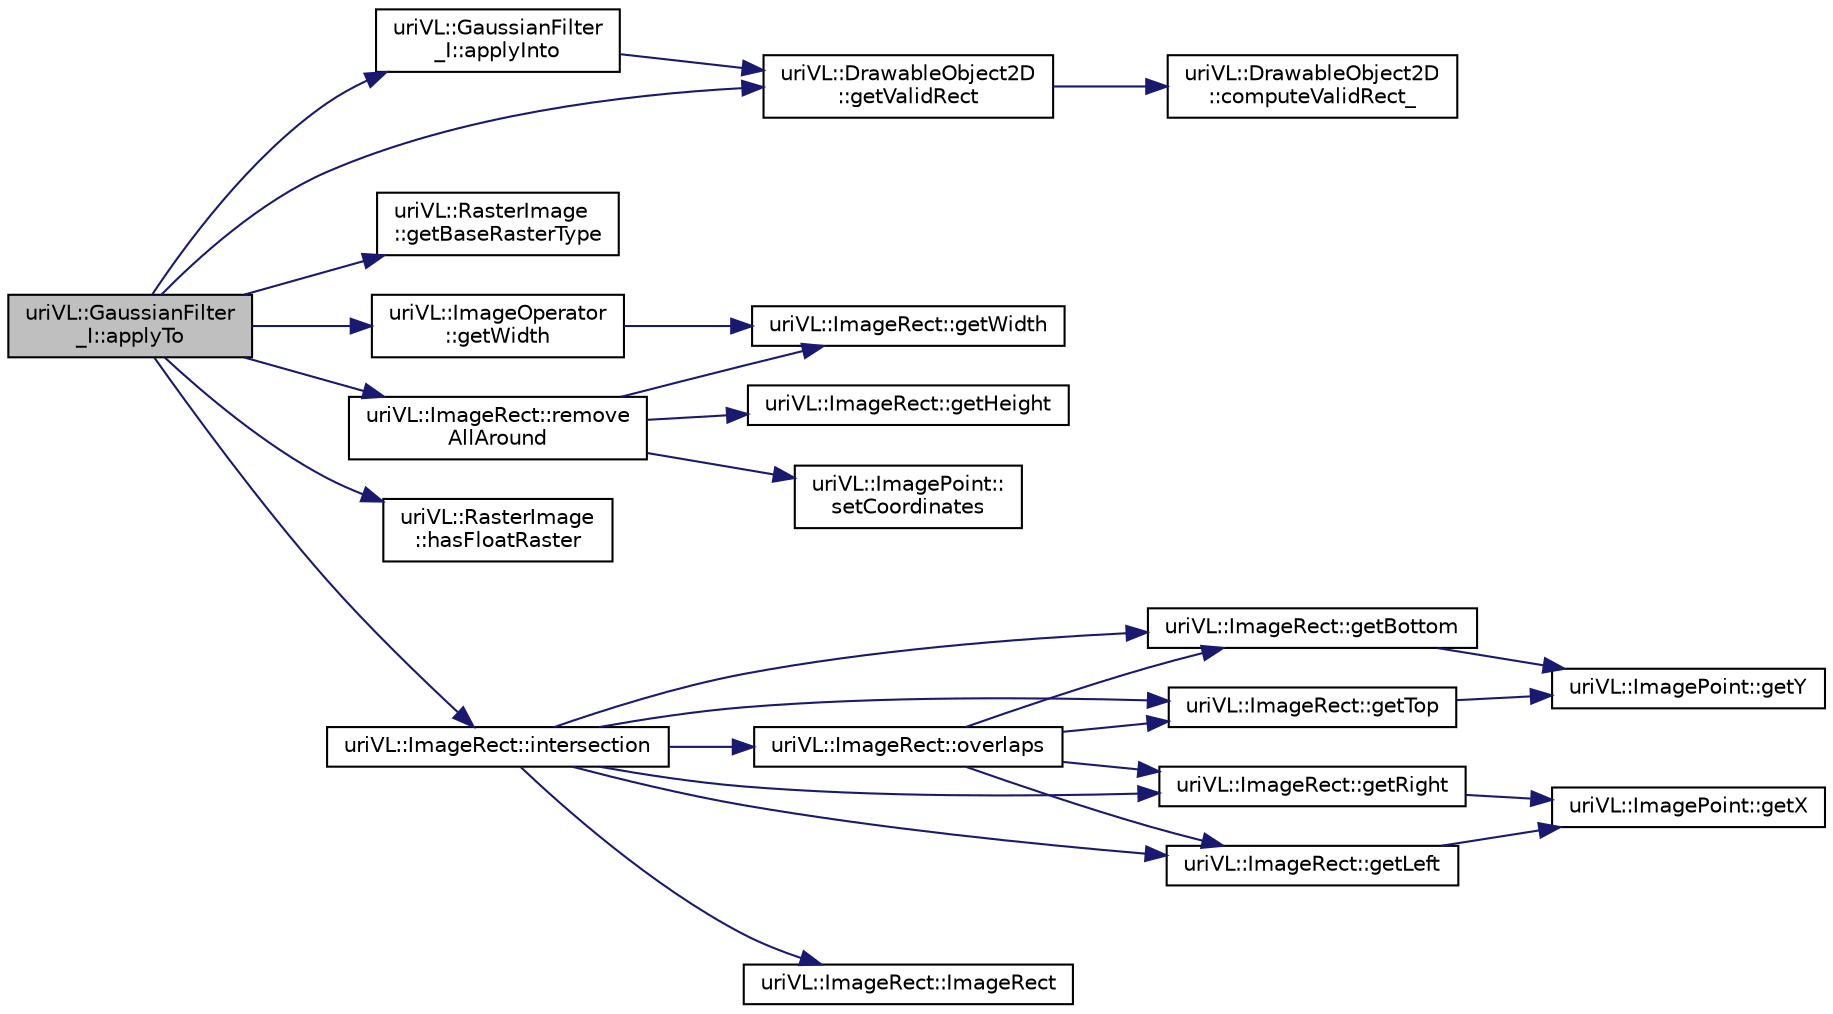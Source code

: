 digraph "uriVL::GaussianFilter_I::applyTo"
{
  edge [fontname="Helvetica",fontsize="10",labelfontname="Helvetica",labelfontsize="10"];
  node [fontname="Helvetica",fontsize="10",shape=record];
  rankdir="LR";
  Node1 [label="uriVL::GaussianFilter\l_I::applyTo",height=0.2,width=0.4,color="black", fillcolor="grey75", style="filled", fontcolor="black"];
  Node1 -> Node2 [color="midnightblue",fontsize="10",style="solid",fontname="Helvetica"];
  Node2 [label="uriVL::GaussianFilter\l_I::applyInto",height=0.2,width=0.4,color="black", fillcolor="white", style="filled",URL="$classuriVL_1_1GaussianFilter__I.html#ace7e9eb5aff5ab7c4114f427d4fea36f",tooltip="Applies this operator to a RasterImage and writes the result into a second RasterImage received as pa..."];
  Node2 -> Node3 [color="midnightblue",fontsize="10",style="solid",fontname="Helvetica"];
  Node3 [label="uriVL::DrawableObject2D\l::getValidRect",height=0.2,width=0.4,color="black", fillcolor="white", style="filled",URL="$classuriVL_1_1DrawableObject2D.html#ad654c2c5da02b3b20298c3eef4153874",tooltip="Returns the object&#39;s valid data rectangle. "];
  Node3 -> Node4 [color="midnightblue",fontsize="10",style="solid",fontname="Helvetica"];
  Node4 [label="uriVL::DrawableObject2D\l::computeValidRect_",height=0.2,width=0.4,color="black", fillcolor="white", style="filled",URL="$classuriVL_1_1DrawableObject2D.html#a9eb135fd212d80a8fbc3caa7e242d9dd",tooltip="Calculates the object&#39;s valid box. "];
  Node1 -> Node5 [color="midnightblue",fontsize="10",style="solid",fontname="Helvetica"];
  Node5 [label="uriVL::RasterImage\l::getBaseRasterType",height=0.2,width=0.4,color="black", fillcolor="white", style="filled",URL="$classuriVL_1_1RasterImage.html#a68815937f6a787e4541a33b108198baf",tooltip="Returns the image&#39;s base raster type. "];
  Node1 -> Node3 [color="midnightblue",fontsize="10",style="solid",fontname="Helvetica"];
  Node1 -> Node6 [color="midnightblue",fontsize="10",style="solid",fontname="Helvetica"];
  Node6 [label="uriVL::ImageOperator\l::getWidth",height=0.2,width=0.4,color="black", fillcolor="white", style="filled",URL="$classuriVL_1_1ImageOperator.html#a11716e4c402fcd702e1f1a75caf1750d",tooltip="Returns the width of this operator&#39;s operation rectangle. "];
  Node6 -> Node7 [color="midnightblue",fontsize="10",style="solid",fontname="Helvetica"];
  Node7 [label="uriVL::ImageRect::getWidth",height=0.2,width=0.4,color="black", fillcolor="white", style="filled",URL="$classuriVL_1_1ImageRect.html#a1081dc6f638b33ebf30d0a43d51289ef",tooltip="Returns the width of the rectangle. "];
  Node1 -> Node8 [color="midnightblue",fontsize="10",style="solid",fontname="Helvetica"];
  Node8 [label="uriVL::RasterImage\l::hasFloatRaster",height=0.2,width=0.4,color="black", fillcolor="white", style="filled",URL="$classuriVL_1_1RasterImage.html#a406019c6e34b2e8c3d81a72769723d98",tooltip="Indicates whether or not the raster image stores a float raster (eg this would be true for a Raster_I..."];
  Node1 -> Node9 [color="midnightblue",fontsize="10",style="solid",fontname="Helvetica"];
  Node9 [label="uriVL::ImageRect::intersection",height=0.2,width=0.4,color="black", fillcolor="white", style="filled",URL="$classuriVL_1_1ImageRect.html#a4efe309aec03dcdb3e12ff86a906e6fb",tooltip="Returns the intersection of the two rectangles received as parameters. "];
  Node9 -> Node10 [color="midnightblue",fontsize="10",style="solid",fontname="Helvetica"];
  Node10 [label="uriVL::ImageRect::overlaps",height=0.2,width=0.4,color="black", fillcolor="white", style="filled",URL="$classuriVL_1_1ImageRect.html#a707979de0d8a0079379467712866e200",tooltip="Indicates whether this rectangle and the one received as parameter overlap. "];
  Node10 -> Node11 [color="midnightblue",fontsize="10",style="solid",fontname="Helvetica"];
  Node11 [label="uriVL::ImageRect::getBottom",height=0.2,width=0.4,color="black", fillcolor="white", style="filled",URL="$classuriVL_1_1ImageRect.html#acb34c902550ecb25f7fa6ffb620aea71",tooltip="Returns the maximum y coordinate of the rectangle. "];
  Node11 -> Node12 [color="midnightblue",fontsize="10",style="solid",fontname="Helvetica"];
  Node12 [label="uriVL::ImagePoint::getY",height=0.2,width=0.4,color="black", fillcolor="white", style="filled",URL="$classuriVL_1_1ImagePoint.html#a4edda1ad5b1f3b39db3ac200dfddf016",tooltip="Returns the point&#39;s y coordinate. "];
  Node10 -> Node13 [color="midnightblue",fontsize="10",style="solid",fontname="Helvetica"];
  Node13 [label="uriVL::ImageRect::getTop",height=0.2,width=0.4,color="black", fillcolor="white", style="filled",URL="$classuriVL_1_1ImageRect.html#a2715b0a7b291354fd839a95ece0e0aba",tooltip="Returns the minimum y coordinate of the rectangle. "];
  Node13 -> Node12 [color="midnightblue",fontsize="10",style="solid",fontname="Helvetica"];
  Node10 -> Node14 [color="midnightblue",fontsize="10",style="solid",fontname="Helvetica"];
  Node14 [label="uriVL::ImageRect::getRight",height=0.2,width=0.4,color="black", fillcolor="white", style="filled",URL="$classuriVL_1_1ImageRect.html#a89884bd1866a1b7ffb67d4cc1ec1a052",tooltip="Returns the maximum x coordinate of the rectangle. "];
  Node14 -> Node15 [color="midnightblue",fontsize="10",style="solid",fontname="Helvetica"];
  Node15 [label="uriVL::ImagePoint::getX",height=0.2,width=0.4,color="black", fillcolor="white", style="filled",URL="$classuriVL_1_1ImagePoint.html#a4845eb34e164c8dffd9b366cf61f3f5b",tooltip="Returns the point&#39;s x coordinate. "];
  Node10 -> Node16 [color="midnightblue",fontsize="10",style="solid",fontname="Helvetica"];
  Node16 [label="uriVL::ImageRect::getLeft",height=0.2,width=0.4,color="black", fillcolor="white", style="filled",URL="$classuriVL_1_1ImageRect.html#a38bd531df6bd6c4892bca1a690feda13",tooltip="Returns the minimum x coordinate of the rectangle. "];
  Node16 -> Node15 [color="midnightblue",fontsize="10",style="solid",fontname="Helvetica"];
  Node9 -> Node16 [color="midnightblue",fontsize="10",style="solid",fontname="Helvetica"];
  Node9 -> Node14 [color="midnightblue",fontsize="10",style="solid",fontname="Helvetica"];
  Node9 -> Node13 [color="midnightblue",fontsize="10",style="solid",fontname="Helvetica"];
  Node9 -> Node11 [color="midnightblue",fontsize="10",style="solid",fontname="Helvetica"];
  Node9 -> Node17 [color="midnightblue",fontsize="10",style="solid",fontname="Helvetica"];
  Node17 [label="uriVL::ImageRect::ImageRect",height=0.2,width=0.4,color="black", fillcolor="white", style="filled",URL="$classuriVL_1_1ImageRect.html#ab5d9afae21bbf5cd673a0161390e63e2",tooltip="Default Constructor. "];
  Node1 -> Node18 [color="midnightblue",fontsize="10",style="solid",fontname="Helvetica"];
  Node18 [label="uriVL::ImageRect::remove\lAllAround",height=0.2,width=0.4,color="black", fillcolor="white", style="filled",URL="$classuriVL_1_1ImageRect.html#a9384f21dcbba6507858108dd8cf7a8ba",tooltip="Removes n elements all around the rectangle. "];
  Node18 -> Node7 [color="midnightblue",fontsize="10",style="solid",fontname="Helvetica"];
  Node18 -> Node19 [color="midnightblue",fontsize="10",style="solid",fontname="Helvetica"];
  Node19 [label="uriVL::ImageRect::getHeight",height=0.2,width=0.4,color="black", fillcolor="white", style="filled",URL="$classuriVL_1_1ImageRect.html#aa757d85ab5d5230bc0ca53f5960e14f3",tooltip="Returns the height of the rectangle. "];
  Node18 -> Node20 [color="midnightblue",fontsize="10",style="solid",fontname="Helvetica"];
  Node20 [label="uriVL::ImagePoint::\lsetCoordinates",height=0.2,width=0.4,color="black", fillcolor="white", style="filled",URL="$classuriVL_1_1ImagePoint.html#a253b7c2ab33d684a29059591f107802a",tooltip="Assigns new coordinates to the pixel. "];
}
